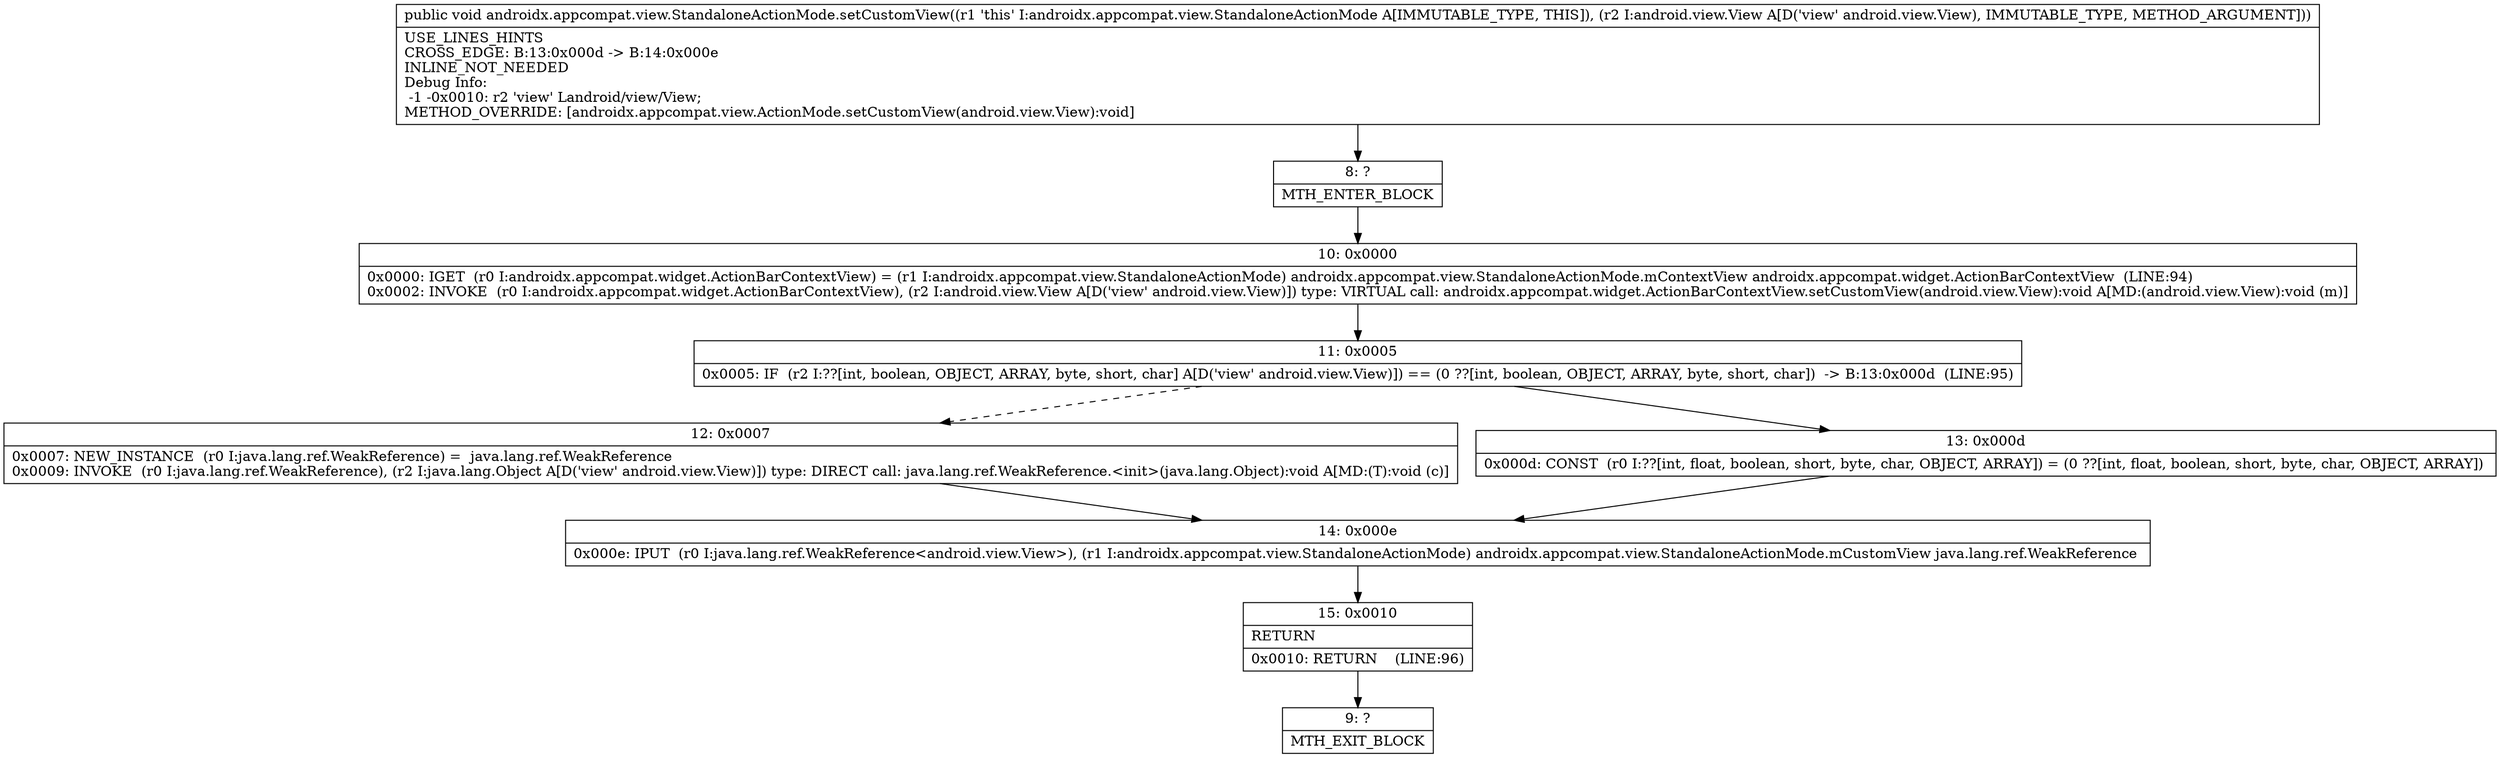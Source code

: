 digraph "CFG forandroidx.appcompat.view.StandaloneActionMode.setCustomView(Landroid\/view\/View;)V" {
Node_8 [shape=record,label="{8\:\ ?|MTH_ENTER_BLOCK\l}"];
Node_10 [shape=record,label="{10\:\ 0x0000|0x0000: IGET  (r0 I:androidx.appcompat.widget.ActionBarContextView) = (r1 I:androidx.appcompat.view.StandaloneActionMode) androidx.appcompat.view.StandaloneActionMode.mContextView androidx.appcompat.widget.ActionBarContextView  (LINE:94)\l0x0002: INVOKE  (r0 I:androidx.appcompat.widget.ActionBarContextView), (r2 I:android.view.View A[D('view' android.view.View)]) type: VIRTUAL call: androidx.appcompat.widget.ActionBarContextView.setCustomView(android.view.View):void A[MD:(android.view.View):void (m)]\l}"];
Node_11 [shape=record,label="{11\:\ 0x0005|0x0005: IF  (r2 I:??[int, boolean, OBJECT, ARRAY, byte, short, char] A[D('view' android.view.View)]) == (0 ??[int, boolean, OBJECT, ARRAY, byte, short, char])  \-\> B:13:0x000d  (LINE:95)\l}"];
Node_12 [shape=record,label="{12\:\ 0x0007|0x0007: NEW_INSTANCE  (r0 I:java.lang.ref.WeakReference) =  java.lang.ref.WeakReference \l0x0009: INVOKE  (r0 I:java.lang.ref.WeakReference), (r2 I:java.lang.Object A[D('view' android.view.View)]) type: DIRECT call: java.lang.ref.WeakReference.\<init\>(java.lang.Object):void A[MD:(T):void (c)]\l}"];
Node_14 [shape=record,label="{14\:\ 0x000e|0x000e: IPUT  (r0 I:java.lang.ref.WeakReference\<android.view.View\>), (r1 I:androidx.appcompat.view.StandaloneActionMode) androidx.appcompat.view.StandaloneActionMode.mCustomView java.lang.ref.WeakReference \l}"];
Node_15 [shape=record,label="{15\:\ 0x0010|RETURN\l|0x0010: RETURN    (LINE:96)\l}"];
Node_9 [shape=record,label="{9\:\ ?|MTH_EXIT_BLOCK\l}"];
Node_13 [shape=record,label="{13\:\ 0x000d|0x000d: CONST  (r0 I:??[int, float, boolean, short, byte, char, OBJECT, ARRAY]) = (0 ??[int, float, boolean, short, byte, char, OBJECT, ARRAY]) \l}"];
MethodNode[shape=record,label="{public void androidx.appcompat.view.StandaloneActionMode.setCustomView((r1 'this' I:androidx.appcompat.view.StandaloneActionMode A[IMMUTABLE_TYPE, THIS]), (r2 I:android.view.View A[D('view' android.view.View), IMMUTABLE_TYPE, METHOD_ARGUMENT]))  | USE_LINES_HINTS\lCROSS_EDGE: B:13:0x000d \-\> B:14:0x000e\lINLINE_NOT_NEEDED\lDebug Info:\l  \-1 \-0x0010: r2 'view' Landroid\/view\/View;\lMETHOD_OVERRIDE: [androidx.appcompat.view.ActionMode.setCustomView(android.view.View):void]\l}"];
MethodNode -> Node_8;Node_8 -> Node_10;
Node_10 -> Node_11;
Node_11 -> Node_12[style=dashed];
Node_11 -> Node_13;
Node_12 -> Node_14;
Node_14 -> Node_15;
Node_15 -> Node_9;
Node_13 -> Node_14;
}

